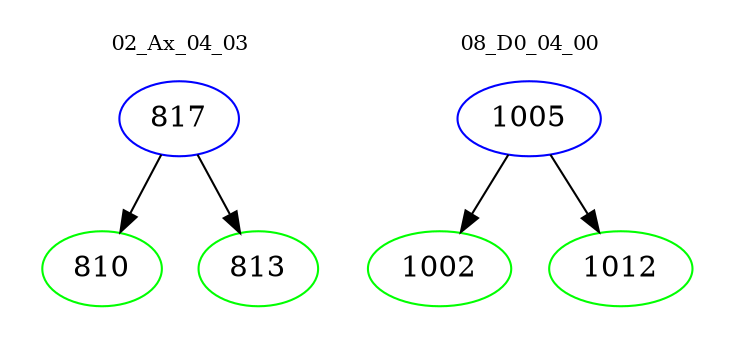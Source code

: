 digraph{
subgraph cluster_0 {
color = white
label = "02_Ax_04_03";
fontsize=10;
T0_817 [label="817", color="blue"]
T0_817 -> T0_810 [color="black"]
T0_810 [label="810", color="green"]
T0_817 -> T0_813 [color="black"]
T0_813 [label="813", color="green"]
}
subgraph cluster_1 {
color = white
label = "08_D0_04_00";
fontsize=10;
T1_1005 [label="1005", color="blue"]
T1_1005 -> T1_1002 [color="black"]
T1_1002 [label="1002", color="green"]
T1_1005 -> T1_1012 [color="black"]
T1_1012 [label="1012", color="green"]
}
}
